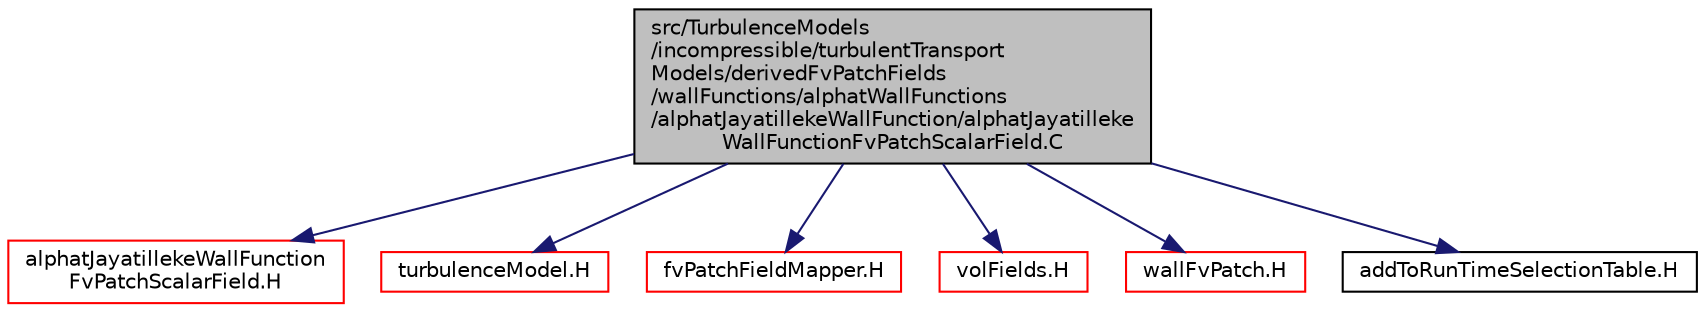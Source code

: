 digraph "src/TurbulenceModels/incompressible/turbulentTransportModels/derivedFvPatchFields/wallFunctions/alphatWallFunctions/alphatJayatillekeWallFunction/alphatJayatillekeWallFunctionFvPatchScalarField.C"
{
  bgcolor="transparent";
  edge [fontname="Helvetica",fontsize="10",labelfontname="Helvetica",labelfontsize="10"];
  node [fontname="Helvetica",fontsize="10",shape=record];
  Node0 [label="src/TurbulenceModels\l/incompressible/turbulentTransport\lModels/derivedFvPatchFields\l/wallFunctions/alphatWallFunctions\l/alphatJayatillekeWallFunction/alphatJayatilleke\lWallFunctionFvPatchScalarField.C",height=0.2,width=0.4,color="black", fillcolor="grey75", style="filled", fontcolor="black"];
  Node0 -> Node1 [color="midnightblue",fontsize="10",style="solid",fontname="Helvetica"];
  Node1 [label="alphatJayatillekeWallFunction\lFvPatchScalarField.H",height=0.2,width=0.4,color="red",URL="$a42134.html"];
  Node0 -> Node207 [color="midnightblue",fontsize="10",style="solid",fontname="Helvetica"];
  Node207 [label="turbulenceModel.H",height=0.2,width=0.4,color="red",URL="$a18236.html"];
  Node0 -> Node330 [color="midnightblue",fontsize="10",style="solid",fontname="Helvetica"];
  Node330 [label="fvPatchFieldMapper.H",height=0.2,width=0.4,color="red",URL="$a02630.html"];
  Node0 -> Node223 [color="midnightblue",fontsize="10",style="solid",fontname="Helvetica"];
  Node223 [label="volFields.H",height=0.2,width=0.4,color="red",URL="$a02912.html"];
  Node0 -> Node331 [color="midnightblue",fontsize="10",style="solid",fontname="Helvetica"];
  Node331 [label="wallFvPatch.H",height=0.2,width=0.4,color="red",URL="$a03860.html"];
  Node0 -> Node333 [color="midnightblue",fontsize="10",style="solid",fontname="Helvetica"];
  Node333 [label="addToRunTimeSelectionTable.H",height=0.2,width=0.4,color="black",URL="$a09989.html",tooltip="Macros for easy insertion into run-time selection tables. "];
}
